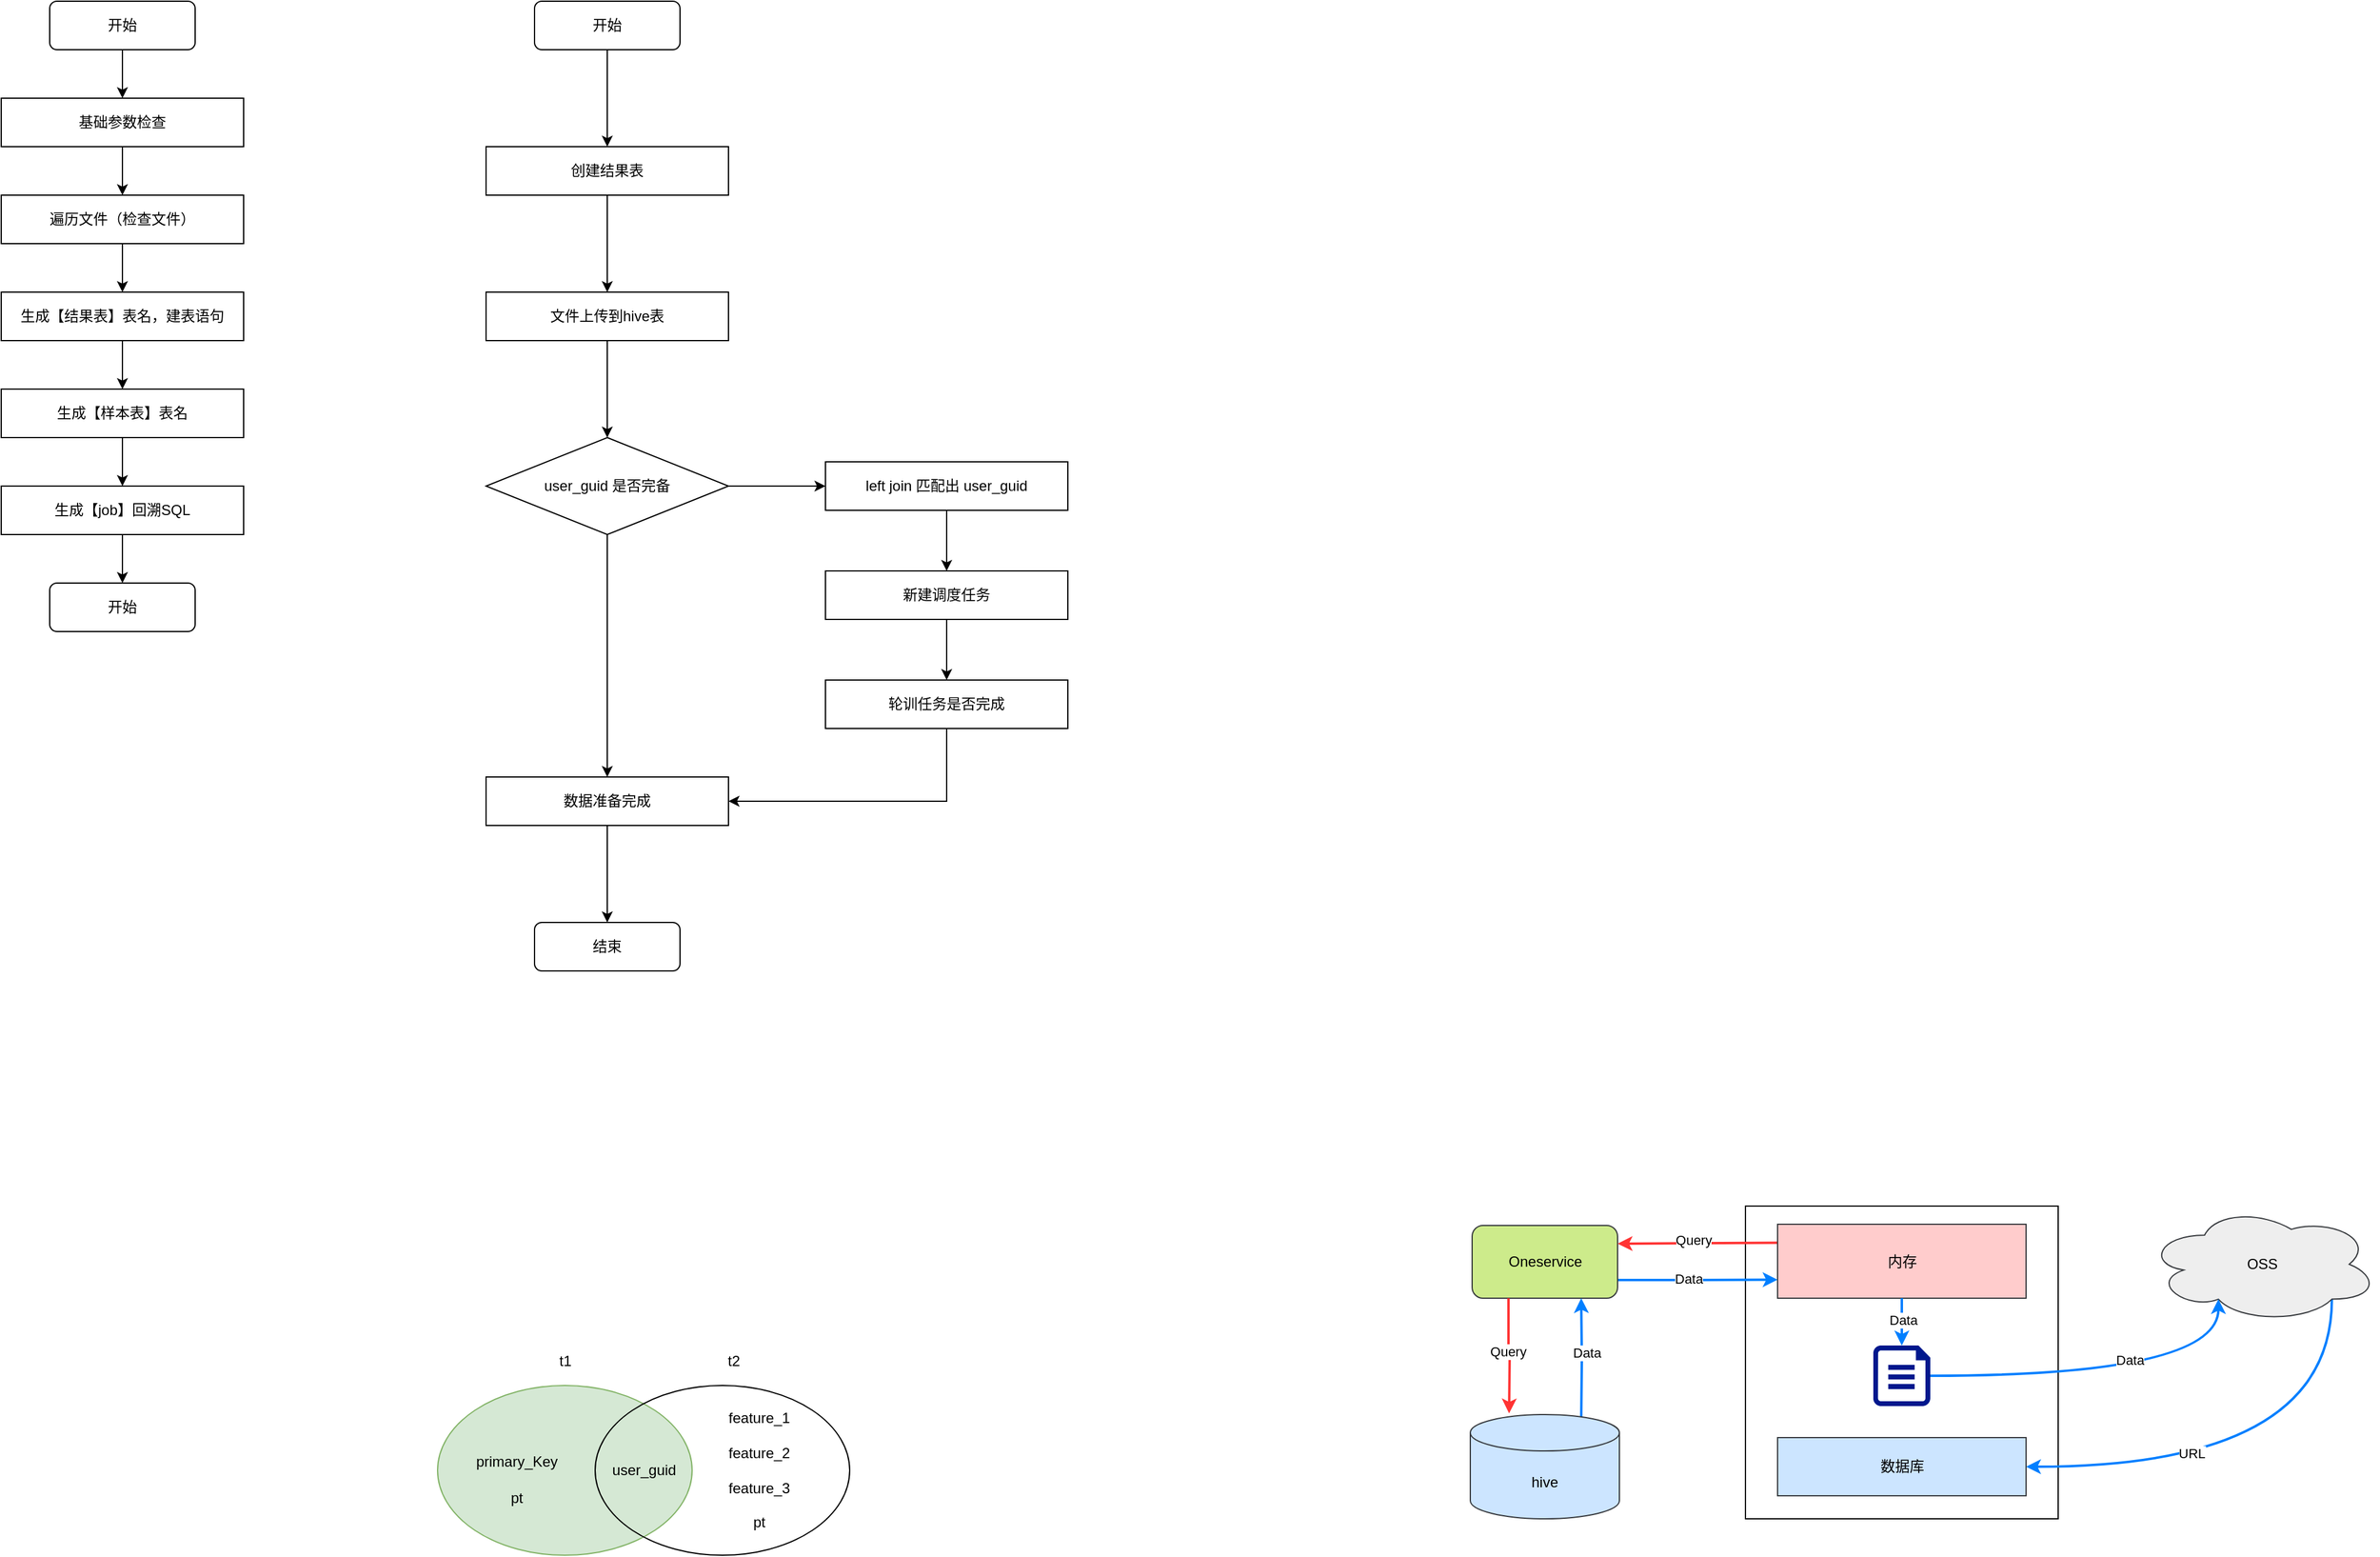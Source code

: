 <mxfile version="24.4.3" type="github">
  <diagram name="第 1 页" id="0vEOSkEHgDfDkNrcIEvh">
    <mxGraphModel dx="2074" dy="1121" grid="0" gridSize="10" guides="1" tooltips="1" connect="1" arrows="1" fold="1" page="1" pageScale="1" pageWidth="3300" pageHeight="4681" math="0" shadow="0">
      <root>
        <mxCell id="0" />
        <mxCell id="1" parent="0" />
        <mxCell id="5yg3PwR02cAXN97qYDEW-61" value="" style="whiteSpace=wrap;html=1;aspect=fixed;" vertex="1" parent="1">
          <mxGeometry x="2199" y="1114" width="258" height="258" as="geometry" />
        </mxCell>
        <mxCell id="5yg3PwR02cAXN97qYDEW-5" style="edgeStyle=orthogonalEdgeStyle;rounded=0;orthogonalLoop=1;jettySize=auto;html=1;exitX=0.5;exitY=1;exitDx=0;exitDy=0;entryX=0.5;entryY=0;entryDx=0;entryDy=0;" edge="1" parent="1" source="5yg3PwR02cAXN97qYDEW-1" target="5yg3PwR02cAXN97qYDEW-2">
          <mxGeometry relative="1" as="geometry" />
        </mxCell>
        <mxCell id="5yg3PwR02cAXN97qYDEW-1" value="开始" style="rounded=1;whiteSpace=wrap;html=1;" vertex="1" parent="1">
          <mxGeometry x="800" y="120" width="120" height="40" as="geometry" />
        </mxCell>
        <mxCell id="5yg3PwR02cAXN97qYDEW-4" style="edgeStyle=orthogonalEdgeStyle;rounded=0;orthogonalLoop=1;jettySize=auto;html=1;exitX=0.5;exitY=1;exitDx=0;exitDy=0;" edge="1" parent="1" source="5yg3PwR02cAXN97qYDEW-2" target="5yg3PwR02cAXN97qYDEW-3">
          <mxGeometry relative="1" as="geometry" />
        </mxCell>
        <mxCell id="5yg3PwR02cAXN97qYDEW-2" value="基础参数检查" style="rounded=0;whiteSpace=wrap;html=1;" vertex="1" parent="1">
          <mxGeometry x="760" y="200" width="200" height="40" as="geometry" />
        </mxCell>
        <mxCell id="5yg3PwR02cAXN97qYDEW-10" style="edgeStyle=orthogonalEdgeStyle;rounded=0;orthogonalLoop=1;jettySize=auto;html=1;exitX=0.5;exitY=1;exitDx=0;exitDy=0;entryX=0.5;entryY=0;entryDx=0;entryDy=0;" edge="1" parent="1" source="5yg3PwR02cAXN97qYDEW-3">
          <mxGeometry relative="1" as="geometry">
            <mxPoint x="860" y="360" as="targetPoint" />
          </mxGeometry>
        </mxCell>
        <mxCell id="5yg3PwR02cAXN97qYDEW-3" value="遍历文件（检查文件）" style="rounded=0;whiteSpace=wrap;html=1;" vertex="1" parent="1">
          <mxGeometry x="760" y="280" width="200" height="40" as="geometry" />
        </mxCell>
        <mxCell id="5yg3PwR02cAXN97qYDEW-45" style="edgeStyle=orthogonalEdgeStyle;rounded=0;orthogonalLoop=1;jettySize=auto;html=1;exitX=0.5;exitY=1;exitDx=0;exitDy=0;entryX=0.5;entryY=0;entryDx=0;entryDy=0;" edge="1" parent="1" source="5yg3PwR02cAXN97qYDEW-13" target="5yg3PwR02cAXN97qYDEW-36">
          <mxGeometry relative="1" as="geometry" />
        </mxCell>
        <mxCell id="5yg3PwR02cAXN97qYDEW-13" value="开始" style="rounded=1;whiteSpace=wrap;html=1;" vertex="1" parent="1">
          <mxGeometry x="1200" y="120" width="120" height="40" as="geometry" />
        </mxCell>
        <mxCell id="5yg3PwR02cAXN97qYDEW-18" style="edgeStyle=orthogonalEdgeStyle;rounded=0;orthogonalLoop=1;jettySize=auto;html=1;exitX=0.5;exitY=1;exitDx=0;exitDy=0;entryX=0.5;entryY=0;entryDx=0;entryDy=0;" edge="1" parent="1" source="5yg3PwR02cAXN97qYDEW-14" target="5yg3PwR02cAXN97qYDEW-17">
          <mxGeometry relative="1" as="geometry">
            <mxPoint x="1260" y="440" as="sourcePoint" />
          </mxGeometry>
        </mxCell>
        <mxCell id="5yg3PwR02cAXN97qYDEW-14" value="文件上传到hive表" style="rounded=0;whiteSpace=wrap;html=1;" vertex="1" parent="1">
          <mxGeometry x="1160" y="360" width="200" height="40" as="geometry" />
        </mxCell>
        <mxCell id="5yg3PwR02cAXN97qYDEW-31" style="edgeStyle=orthogonalEdgeStyle;rounded=0;orthogonalLoop=1;jettySize=auto;html=1;exitX=1;exitY=0.5;exitDx=0;exitDy=0;entryX=0;entryY=0.5;entryDx=0;entryDy=0;" edge="1" parent="1" source="5yg3PwR02cAXN97qYDEW-17" target="5yg3PwR02cAXN97qYDEW-28">
          <mxGeometry relative="1" as="geometry" />
        </mxCell>
        <mxCell id="5yg3PwR02cAXN97qYDEW-39" style="edgeStyle=orthogonalEdgeStyle;rounded=0;orthogonalLoop=1;jettySize=auto;html=1;exitX=0.5;exitY=1;exitDx=0;exitDy=0;" edge="1" parent="1" source="5yg3PwR02cAXN97qYDEW-17" target="5yg3PwR02cAXN97qYDEW-38">
          <mxGeometry relative="1" as="geometry" />
        </mxCell>
        <mxCell id="5yg3PwR02cAXN97qYDEW-17" value="user_guid 是否完备" style="rhombus;whiteSpace=wrap;html=1;" vertex="1" parent="1">
          <mxGeometry x="1160" y="480" width="200" height="80" as="geometry" />
        </mxCell>
        <mxCell id="5yg3PwR02cAXN97qYDEW-23" style="edgeStyle=orthogonalEdgeStyle;rounded=0;orthogonalLoop=1;jettySize=auto;html=1;exitX=0.5;exitY=1;exitDx=0;exitDy=0;" edge="1" parent="1" source="5yg3PwR02cAXN97qYDEW-21" target="5yg3PwR02cAXN97qYDEW-22">
          <mxGeometry relative="1" as="geometry" />
        </mxCell>
        <mxCell id="5yg3PwR02cAXN97qYDEW-21" value="生成【结果表】表名，建表语句" style="rounded=0;whiteSpace=wrap;html=1;" vertex="1" parent="1">
          <mxGeometry x="760" y="360" width="200" height="40" as="geometry" />
        </mxCell>
        <mxCell id="5yg3PwR02cAXN97qYDEW-25" style="edgeStyle=orthogonalEdgeStyle;rounded=0;orthogonalLoop=1;jettySize=auto;html=1;exitX=0.5;exitY=1;exitDx=0;exitDy=0;" edge="1" parent="1" source="5yg3PwR02cAXN97qYDEW-22" target="5yg3PwR02cAXN97qYDEW-24">
          <mxGeometry relative="1" as="geometry" />
        </mxCell>
        <mxCell id="5yg3PwR02cAXN97qYDEW-22" value="生成【样本表】表名" style="rounded=0;whiteSpace=wrap;html=1;" vertex="1" parent="1">
          <mxGeometry x="760" y="440" width="200" height="40" as="geometry" />
        </mxCell>
        <mxCell id="5yg3PwR02cAXN97qYDEW-27" style="edgeStyle=orthogonalEdgeStyle;rounded=0;orthogonalLoop=1;jettySize=auto;html=1;exitX=0.5;exitY=1;exitDx=0;exitDy=0;" edge="1" parent="1" source="5yg3PwR02cAXN97qYDEW-24" target="5yg3PwR02cAXN97qYDEW-26">
          <mxGeometry relative="1" as="geometry" />
        </mxCell>
        <mxCell id="5yg3PwR02cAXN97qYDEW-24" value="生成【job】回溯SQL" style="rounded=0;whiteSpace=wrap;html=1;" vertex="1" parent="1">
          <mxGeometry x="760" y="520" width="200" height="40" as="geometry" />
        </mxCell>
        <mxCell id="5yg3PwR02cAXN97qYDEW-26" value="开始" style="rounded=1;whiteSpace=wrap;html=1;" vertex="1" parent="1">
          <mxGeometry x="800" y="600" width="120" height="40" as="geometry" />
        </mxCell>
        <mxCell id="5yg3PwR02cAXN97qYDEW-33" style="edgeStyle=orthogonalEdgeStyle;rounded=0;orthogonalLoop=1;jettySize=auto;html=1;exitX=0.5;exitY=1;exitDx=0;exitDy=0;" edge="1" parent="1" source="5yg3PwR02cAXN97qYDEW-28" target="5yg3PwR02cAXN97qYDEW-32">
          <mxGeometry relative="1" as="geometry" />
        </mxCell>
        <mxCell id="5yg3PwR02cAXN97qYDEW-28" value="left join 匹配出 user_guid" style="rounded=0;whiteSpace=wrap;html=1;" vertex="1" parent="1">
          <mxGeometry x="1440" y="500" width="200" height="40" as="geometry" />
        </mxCell>
        <mxCell id="5yg3PwR02cAXN97qYDEW-35" style="edgeStyle=orthogonalEdgeStyle;rounded=0;orthogonalLoop=1;jettySize=auto;html=1;exitX=0.5;exitY=1;exitDx=0;exitDy=0;" edge="1" parent="1" source="5yg3PwR02cAXN97qYDEW-32" target="5yg3PwR02cAXN97qYDEW-34">
          <mxGeometry relative="1" as="geometry" />
        </mxCell>
        <mxCell id="5yg3PwR02cAXN97qYDEW-32" value="新建调度任务" style="rounded=0;whiteSpace=wrap;html=1;" vertex="1" parent="1">
          <mxGeometry x="1440" y="590" width="200" height="40" as="geometry" />
        </mxCell>
        <mxCell id="5yg3PwR02cAXN97qYDEW-42" style="edgeStyle=orthogonalEdgeStyle;rounded=0;orthogonalLoop=1;jettySize=auto;html=1;exitX=0.5;exitY=1;exitDx=0;exitDy=0;entryX=1;entryY=0.5;entryDx=0;entryDy=0;" edge="1" parent="1" source="5yg3PwR02cAXN97qYDEW-34" target="5yg3PwR02cAXN97qYDEW-38">
          <mxGeometry relative="1" as="geometry" />
        </mxCell>
        <mxCell id="5yg3PwR02cAXN97qYDEW-34" value="轮训任务是否完成" style="rounded=0;whiteSpace=wrap;html=1;" vertex="1" parent="1">
          <mxGeometry x="1440" y="680" width="200" height="40" as="geometry" />
        </mxCell>
        <mxCell id="5yg3PwR02cAXN97qYDEW-46" style="edgeStyle=orthogonalEdgeStyle;rounded=0;orthogonalLoop=1;jettySize=auto;html=1;exitX=0.5;exitY=1;exitDx=0;exitDy=0;entryX=0.5;entryY=0;entryDx=0;entryDy=0;" edge="1" parent="1" source="5yg3PwR02cAXN97qYDEW-36" target="5yg3PwR02cAXN97qYDEW-14">
          <mxGeometry relative="1" as="geometry" />
        </mxCell>
        <mxCell id="5yg3PwR02cAXN97qYDEW-36" value="创建结果表" style="rounded=0;whiteSpace=wrap;html=1;" vertex="1" parent="1">
          <mxGeometry x="1160" y="240" width="200" height="40" as="geometry" />
        </mxCell>
        <mxCell id="5yg3PwR02cAXN97qYDEW-44" style="edgeStyle=orthogonalEdgeStyle;rounded=0;orthogonalLoop=1;jettySize=auto;html=1;exitX=0.5;exitY=1;exitDx=0;exitDy=0;" edge="1" parent="1" source="5yg3PwR02cAXN97qYDEW-38" target="5yg3PwR02cAXN97qYDEW-43">
          <mxGeometry relative="1" as="geometry" />
        </mxCell>
        <mxCell id="5yg3PwR02cAXN97qYDEW-38" value="数据准备完成" style="rounded=0;whiteSpace=wrap;html=1;" vertex="1" parent="1">
          <mxGeometry x="1160" y="760" width="200" height="40" as="geometry" />
        </mxCell>
        <mxCell id="5yg3PwR02cAXN97qYDEW-43" value="结束" style="rounded=1;whiteSpace=wrap;html=1;" vertex="1" parent="1">
          <mxGeometry x="1200" y="880" width="120" height="40" as="geometry" />
        </mxCell>
        <mxCell id="5yg3PwR02cAXN97qYDEW-48" value="" style="ellipse;whiteSpace=wrap;html=1;fillColor=#d5e8d4;strokeColor=#82b366;" vertex="1" parent="1">
          <mxGeometry x="1120" y="1262" width="210" height="140" as="geometry" />
        </mxCell>
        <mxCell id="5yg3PwR02cAXN97qYDEW-49" value="user_guid" style="text;html=1;align=center;verticalAlign=middle;resizable=0;points=[];autosize=1;strokeColor=none;fillColor=none;" vertex="1" parent="1">
          <mxGeometry x="1250" y="1317" width="80" height="30" as="geometry" />
        </mxCell>
        <mxCell id="5yg3PwR02cAXN97qYDEW-50" value="" style="ellipse;whiteSpace=wrap;html=1;fillColor=none;" vertex="1" parent="1">
          <mxGeometry x="1250" y="1262" width="210" height="140" as="geometry" />
        </mxCell>
        <mxCell id="5yg3PwR02cAXN97qYDEW-51" value="&lt;span style=&quot;text-wrap: wrap;&quot;&gt;primary_Key&lt;/span&gt;" style="text;html=1;align=center;verticalAlign=middle;resizable=0;points=[];autosize=1;strokeColor=none;fillColor=none;" vertex="1" parent="1">
          <mxGeometry x="1140" y="1310" width="90" height="30" as="geometry" />
        </mxCell>
        <mxCell id="5yg3PwR02cAXN97qYDEW-52" value="pt" style="text;html=1;align=center;verticalAlign=middle;resizable=0;points=[];autosize=1;strokeColor=none;fillColor=none;" vertex="1" parent="1">
          <mxGeometry x="1170" y="1340" width="30" height="30" as="geometry" />
        </mxCell>
        <mxCell id="5yg3PwR02cAXN97qYDEW-53" value="feature_1&lt;div&gt;&lt;br&gt;&lt;div&gt;feature_2&lt;/div&gt;&lt;div&gt;&lt;br&gt;&lt;div&gt;feature_3&lt;div&gt;&lt;br&gt;pt&lt;/div&gt;&lt;/div&gt;&lt;/div&gt;&lt;/div&gt;" style="text;html=1;align=center;verticalAlign=middle;resizable=0;points=[];autosize=1;strokeColor=none;fillColor=none;" vertex="1" parent="1">
          <mxGeometry x="1350" y="1277" width="70" height="110" as="geometry" />
        </mxCell>
        <mxCell id="5yg3PwR02cAXN97qYDEW-54" value="t1" style="text;html=1;align=center;verticalAlign=middle;resizable=0;points=[];autosize=1;strokeColor=none;fillColor=none;" vertex="1" parent="1">
          <mxGeometry x="1211" y="1229" width="28" height="26" as="geometry" />
        </mxCell>
        <mxCell id="5yg3PwR02cAXN97qYDEW-55" value="t2" style="text;html=1;align=center;verticalAlign=middle;resizable=0;points=[];autosize=1;strokeColor=none;fillColor=none;" vertex="1" parent="1">
          <mxGeometry x="1350" y="1229" width="28" height="26" as="geometry" />
        </mxCell>
        <mxCell id="5yg3PwR02cAXN97qYDEW-78" style="edgeStyle=orthogonalEdgeStyle;rounded=0;orthogonalLoop=1;jettySize=auto;html=1;exitX=1;exitY=0.75;exitDx=0;exitDy=0;entryX=0;entryY=0.75;entryDx=0;entryDy=0;strokeWidth=2;strokeColor=#007FFF;" edge="1" parent="1" source="5yg3PwR02cAXN97qYDEW-57" target="5yg3PwR02cAXN97qYDEW-62">
          <mxGeometry relative="1" as="geometry" />
        </mxCell>
        <mxCell id="5yg3PwR02cAXN97qYDEW-81" value="Data" style="edgeLabel;html=1;align=center;verticalAlign=middle;resizable=0;points=[];" vertex="1" connectable="0" parent="5yg3PwR02cAXN97qYDEW-78">
          <mxGeometry x="-0.039" y="-1" relative="1" as="geometry">
            <mxPoint x="-5" y="-2" as="offset" />
          </mxGeometry>
        </mxCell>
        <mxCell id="5yg3PwR02cAXN97qYDEW-57" value="Oneservice" style="rounded=1;whiteSpace=wrap;html=1;fillColor=#cdeb8b;strokeColor=#36393d;" vertex="1" parent="1">
          <mxGeometry x="1973.5" y="1130" width="120" height="60" as="geometry" />
        </mxCell>
        <mxCell id="5yg3PwR02cAXN97qYDEW-76" value="Data" style="edgeStyle=orthogonalEdgeStyle;rounded=0;orthogonalLoop=1;jettySize=auto;html=1;entryX=0.75;entryY=1;entryDx=0;entryDy=0;strokeWidth=2;strokeColor=#007FFF;" edge="1" parent="1" target="5yg3PwR02cAXN97qYDEW-57">
          <mxGeometry x="0.123" y="-4" relative="1" as="geometry">
            <mxPoint x="2063.5" y="1291" as="sourcePoint" />
            <mxPoint as="offset" />
          </mxGeometry>
        </mxCell>
        <mxCell id="5yg3PwR02cAXN97qYDEW-58" value="hive" style="shape=cylinder3;whiteSpace=wrap;html=1;boundedLbl=1;backgroundOutline=1;size=15;fillColor=#cce5ff;strokeColor=#36393d;" vertex="1" parent="1">
          <mxGeometry x="1972" y="1286" width="123" height="86" as="geometry" />
        </mxCell>
        <mxCell id="5yg3PwR02cAXN97qYDEW-79" style="rounded=0;orthogonalLoop=1;jettySize=auto;html=1;exitX=0;exitY=0.25;exitDx=0;exitDy=0;entryX=1;entryY=0.25;entryDx=0;entryDy=0;strokeWidth=2;strokeColor=#FF3333;" edge="1" parent="1" source="5yg3PwR02cAXN97qYDEW-62" target="5yg3PwR02cAXN97qYDEW-57">
          <mxGeometry relative="1" as="geometry" />
        </mxCell>
        <mxCell id="5yg3PwR02cAXN97qYDEW-80" value="Query" style="edgeLabel;html=1;align=center;verticalAlign=middle;resizable=0;points=[];" vertex="1" connectable="0" parent="5yg3PwR02cAXN97qYDEW-79">
          <mxGeometry x="0.174" y="-3" relative="1" as="geometry">
            <mxPoint x="8" as="offset" />
          </mxGeometry>
        </mxCell>
        <mxCell id="5yg3PwR02cAXN97qYDEW-62" value="内存" style="rounded=0;whiteSpace=wrap;html=1;fillColor=#ffcccc;strokeColor=#36393d;" vertex="1" parent="1">
          <mxGeometry x="2225.5" y="1129" width="205" height="61" as="geometry" />
        </mxCell>
        <mxCell id="5yg3PwR02cAXN97qYDEW-66" value="" style="sketch=0;aspect=fixed;pointerEvents=1;shadow=0;dashed=0;html=1;strokeColor=none;labelPosition=center;verticalLabelPosition=bottom;verticalAlign=top;align=center;fillColor=#00188D;shape=mxgraph.azure.file" vertex="1" parent="1">
          <mxGeometry x="2304.5" y="1229" width="47" height="50" as="geometry" />
        </mxCell>
        <mxCell id="5yg3PwR02cAXN97qYDEW-67" style="edgeStyle=orthogonalEdgeStyle;rounded=0;orthogonalLoop=1;jettySize=auto;html=1;exitX=0.5;exitY=1;exitDx=0;exitDy=0;entryX=0.5;entryY=0;entryDx=0;entryDy=0;entryPerimeter=0;strokeWidth=2;strokeColor=#007FFF;" edge="1" parent="1" source="5yg3PwR02cAXN97qYDEW-62" target="5yg3PwR02cAXN97qYDEW-66">
          <mxGeometry relative="1" as="geometry" />
        </mxCell>
        <mxCell id="5yg3PwR02cAXN97qYDEW-82" value="Data" style="edgeLabel;html=1;align=center;verticalAlign=middle;resizable=0;points=[];" vertex="1" connectable="0" parent="5yg3PwR02cAXN97qYDEW-67">
          <mxGeometry x="-0.077" y="1" relative="1" as="geometry">
            <mxPoint as="offset" />
          </mxGeometry>
        </mxCell>
        <mxCell id="5yg3PwR02cAXN97qYDEW-85" style="edgeStyle=orthogonalEdgeStyle;rounded=0;orthogonalLoop=1;jettySize=auto;html=1;exitX=0.8;exitY=0.8;exitDx=0;exitDy=0;exitPerimeter=0;entryX=1;entryY=0.5;entryDx=0;entryDy=0;curved=1;strokeWidth=2;strokeColor=#007FFF;" edge="1" parent="1" source="5yg3PwR02cAXN97qYDEW-68" target="5yg3PwR02cAXN97qYDEW-71">
          <mxGeometry relative="1" as="geometry">
            <Array as="points">
              <mxPoint x="2683" y="1329" />
            </Array>
          </mxGeometry>
        </mxCell>
        <mxCell id="5yg3PwR02cAXN97qYDEW-86" value="URL" style="edgeLabel;html=1;align=center;verticalAlign=middle;resizable=0;points=[];" vertex="1" connectable="0" parent="5yg3PwR02cAXN97qYDEW-85">
          <mxGeometry x="-0.558" y="-38" relative="1" as="geometry">
            <mxPoint x="-78" y="40" as="offset" />
          </mxGeometry>
        </mxCell>
        <mxCell id="5yg3PwR02cAXN97qYDEW-68" value="OSS" style="ellipse;shape=cloud;whiteSpace=wrap;html=1;fillColor=#eeeeee;strokeColor=#36393d;" vertex="1" parent="1">
          <mxGeometry x="2530" y="1114" width="191" height="96" as="geometry" />
        </mxCell>
        <mxCell id="5yg3PwR02cAXN97qYDEW-70" style="edgeStyle=orthogonalEdgeStyle;rounded=0;orthogonalLoop=1;jettySize=auto;html=1;exitX=1;exitY=0.5;exitDx=0;exitDy=0;exitPerimeter=0;curved=1;entryX=0.31;entryY=0.8;entryDx=0;entryDy=0;entryPerimeter=0;strokeWidth=2;strokeColor=#007FFF;" edge="1" parent="1" source="5yg3PwR02cAXN97qYDEW-66" target="5yg3PwR02cAXN97qYDEW-68">
          <mxGeometry relative="1" as="geometry" />
        </mxCell>
        <mxCell id="5yg3PwR02cAXN97qYDEW-83" value="Data" style="edgeLabel;html=1;align=center;verticalAlign=middle;resizable=0;points=[];" vertex="1" connectable="0" parent="5yg3PwR02cAXN97qYDEW-70">
          <mxGeometry x="0.082" y="13" relative="1" as="geometry">
            <mxPoint x="1" as="offset" />
          </mxGeometry>
        </mxCell>
        <mxCell id="5yg3PwR02cAXN97qYDEW-71" value="数据库" style="rounded=0;whiteSpace=wrap;html=1;fillColor=#cce5ff;strokeColor=#36393d;" vertex="1" parent="1">
          <mxGeometry x="2225.5" y="1305" width="205" height="48" as="geometry" />
        </mxCell>
        <mxCell id="5yg3PwR02cAXN97qYDEW-74" style="edgeStyle=orthogonalEdgeStyle;rounded=0;orthogonalLoop=1;jettySize=auto;html=1;exitX=0.25;exitY=1;exitDx=0;exitDy=0;strokeWidth=2;strokeColor=#FF3333;" edge="1" parent="1" source="5yg3PwR02cAXN97qYDEW-57">
          <mxGeometry relative="1" as="geometry">
            <mxPoint x="2004" y="1285" as="targetPoint" />
          </mxGeometry>
        </mxCell>
        <mxCell id="5yg3PwR02cAXN97qYDEW-75" value="Query" style="edgeLabel;html=1;align=center;verticalAlign=middle;resizable=0;points=[];" vertex="1" connectable="0" parent="5yg3PwR02cAXN97qYDEW-74">
          <mxGeometry x="-0.098" y="-1" relative="1" as="geometry">
            <mxPoint as="offset" />
          </mxGeometry>
        </mxCell>
      </root>
    </mxGraphModel>
  </diagram>
</mxfile>
